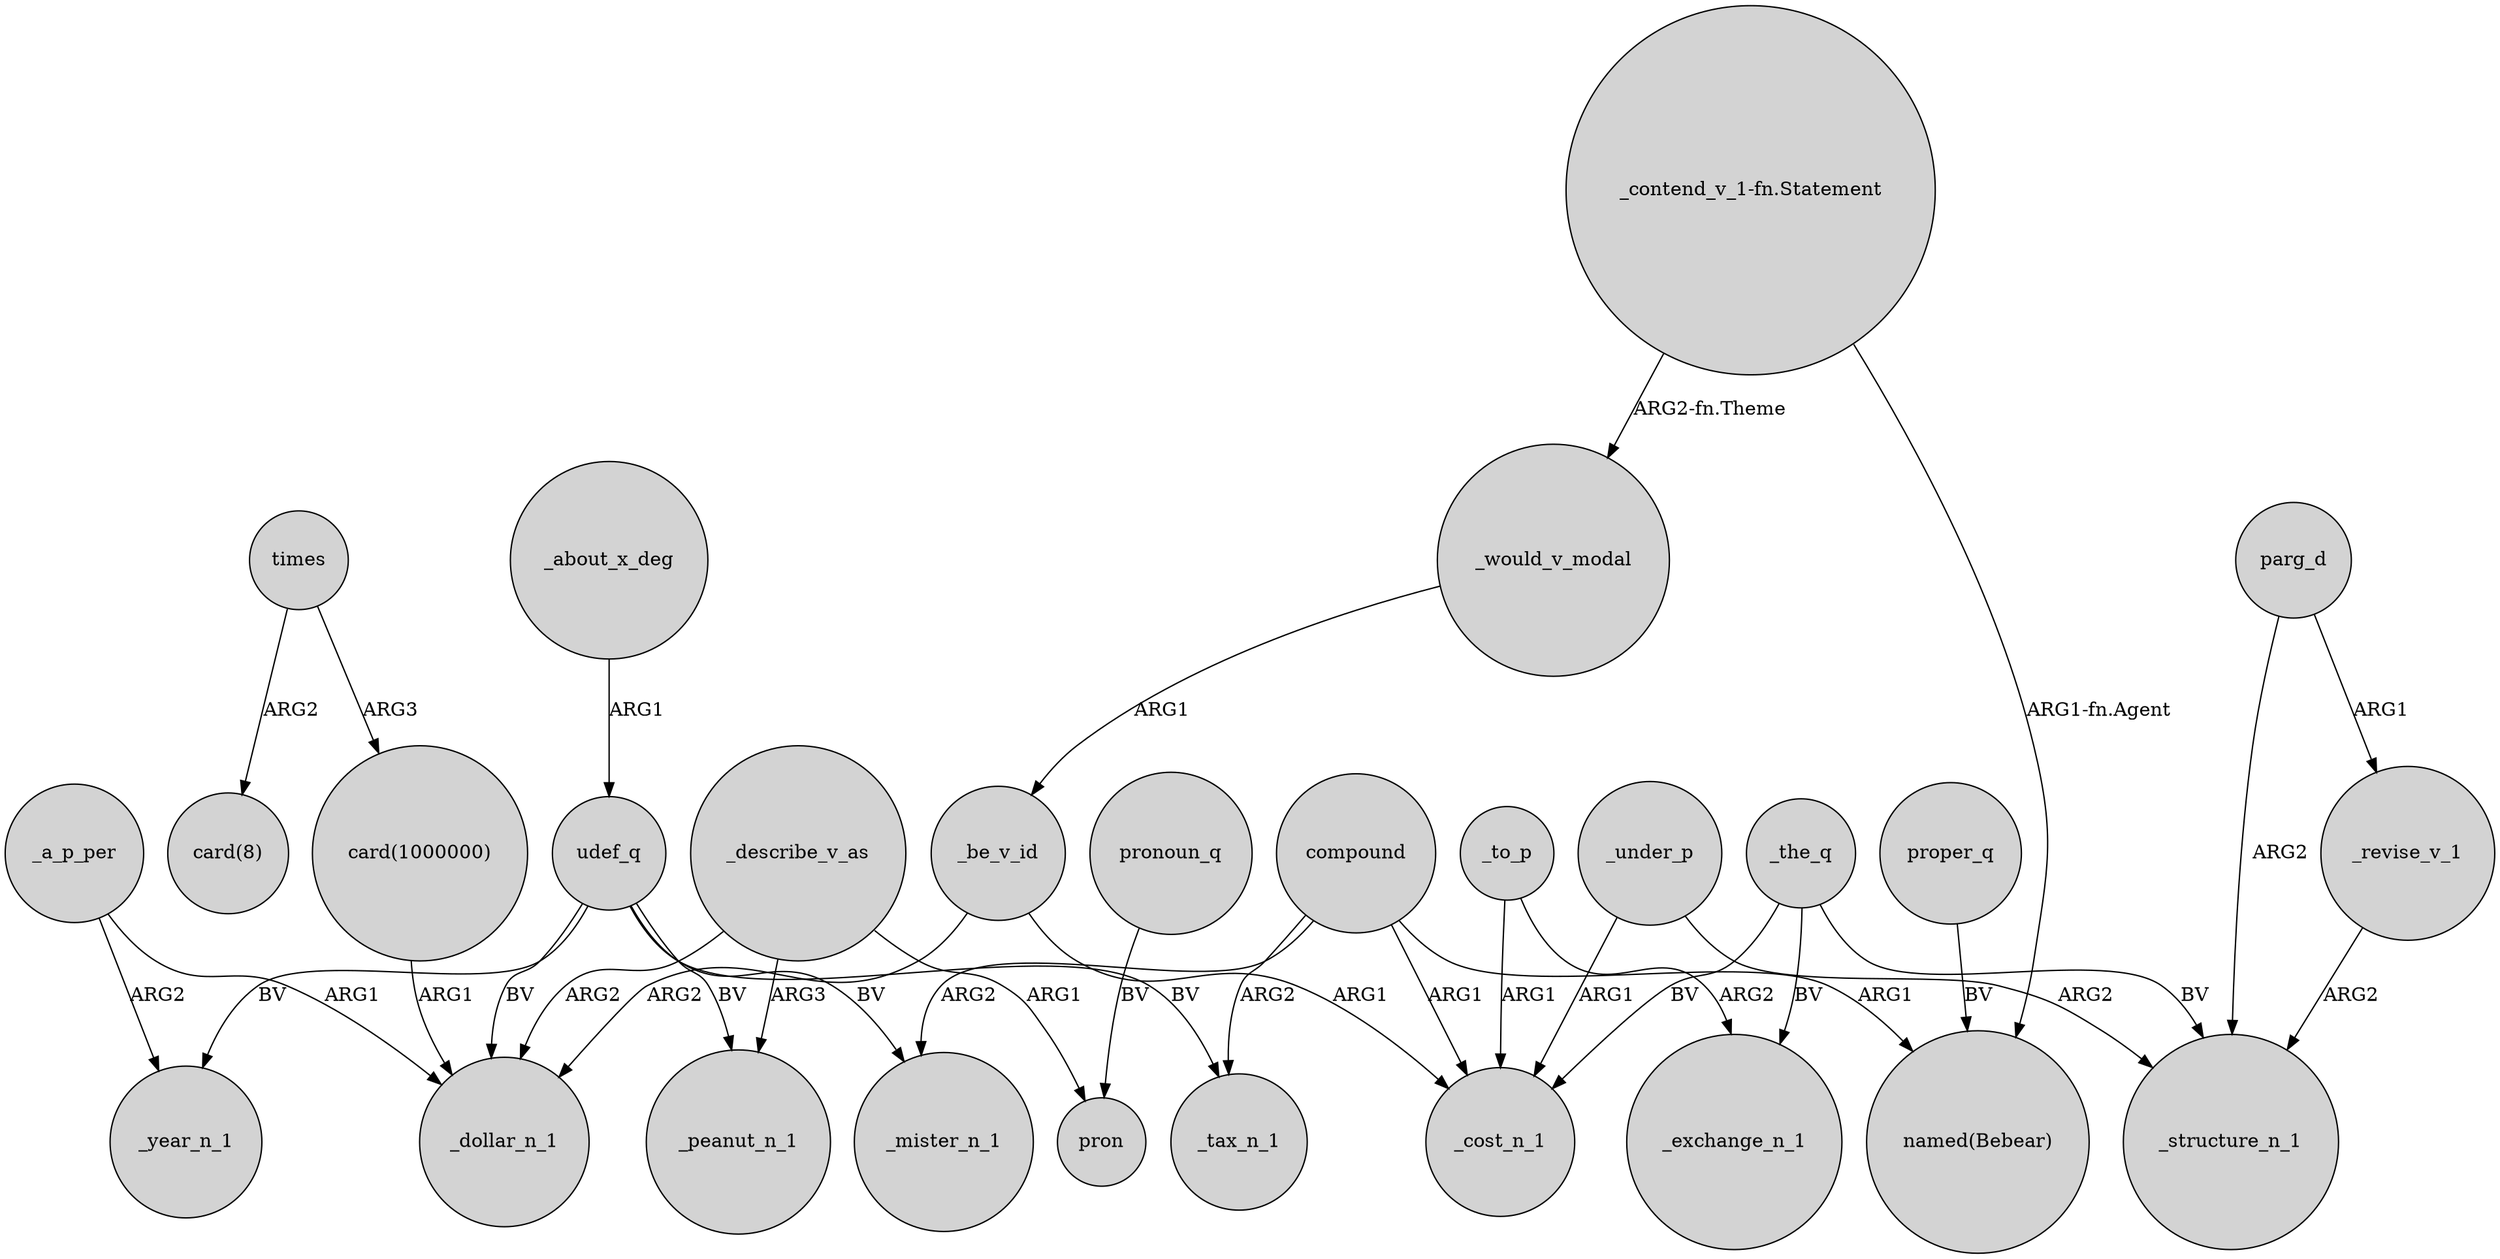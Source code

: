 digraph {
	node [shape=circle style=filled]
	"card(1000000)" -> _dollar_n_1 [label=ARG1]
	compound -> "named(Bebear)" [label=ARG1]
	parg_d -> _revise_v_1 [label=ARG1]
	_be_v_id -> _cost_n_1 [label=ARG1]
	_to_p -> _exchange_n_1 [label=ARG2]
	_a_p_per -> _year_n_1 [label=ARG2]
	compound -> _mister_n_1 [label=ARG2]
	parg_d -> _structure_n_1 [label=ARG2]
	udef_q -> _peanut_n_1 [label=BV]
	udef_q -> _mister_n_1 [label=BV]
	"_contend_v_1-fn.Statement" -> "named(Bebear)" [label="ARG1-fn.Agent"]
	_would_v_modal -> _be_v_id [label=ARG1]
	_describe_v_as -> _peanut_n_1 [label=ARG3]
	_under_p -> _structure_n_1 [label=ARG2]
	_about_x_deg -> udef_q [label=ARG1]
	times -> "card(8)" [label=ARG2]
	_the_q -> _structure_n_1 [label=BV]
	_the_q -> _cost_n_1 [label=BV]
	_a_p_per -> _dollar_n_1 [label=ARG1]
	udef_q -> _tax_n_1 [label=BV]
	pronoun_q -> pron [label=BV]
	_be_v_id -> _dollar_n_1 [label=ARG2]
	_describe_v_as -> _dollar_n_1 [label=ARG2]
	times -> "card(1000000)" [label=ARG3]
	compound -> _cost_n_1 [label=ARG1]
	proper_q -> "named(Bebear)" [label=BV]
	"_contend_v_1-fn.Statement" -> _would_v_modal [label="ARG2-fn.Theme"]
	_describe_v_as -> pron [label=ARG1]
	udef_q -> _year_n_1 [label=BV]
	_under_p -> _cost_n_1 [label=ARG1]
	_to_p -> _cost_n_1 [label=ARG1]
	compound -> _tax_n_1 [label=ARG2]
	_revise_v_1 -> _structure_n_1 [label=ARG2]
	_the_q -> _exchange_n_1 [label=BV]
	udef_q -> _dollar_n_1 [label=BV]
}
